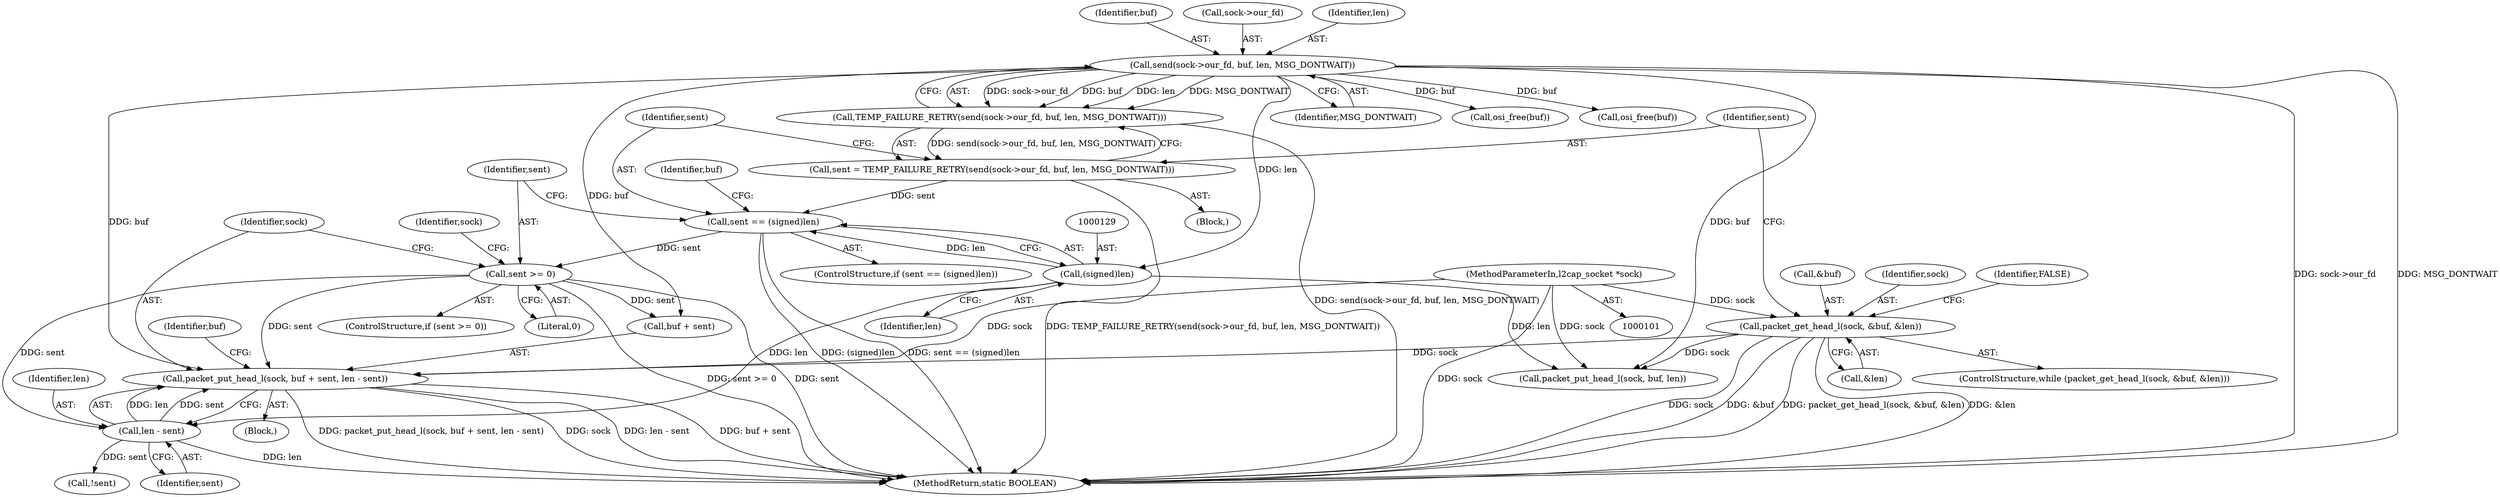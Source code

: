 digraph "0_Android_472271b153c5dc53c28beac55480a8d8434b2d5c_31@pointer" {
"1000139" [label="(Call,packet_put_head_l(sock, buf + sent, len - sent))"];
"1000107" [label="(Call,packet_get_head_l(sock, &buf, &len))"];
"1000102" [label="(MethodParameterIn,l2cap_socket *sock)"];
"1000118" [label="(Call,send(sock->our_fd, buf, len, MSG_DONTWAIT))"];
"1000135" [label="(Call,sent >= 0)"];
"1000126" [label="(Call,sent == (signed)len)"];
"1000115" [label="(Call,sent = TEMP_FAILURE_RETRY(send(sock->our_fd, buf, len, MSG_DONTWAIT)))"];
"1000117" [label="(Call,TEMP_FAILURE_RETRY(send(sock->our_fd, buf, len, MSG_DONTWAIT)))"];
"1000128" [label="(Call,(signed)len)"];
"1000144" [label="(Call,len - sent)"];
"1000138" [label="(Block,)"];
"1000126" [label="(Call,sent == (signed)len)"];
"1000157" [label="(Identifier,sock)"];
"1000124" [label="(Identifier,MSG_DONTWAIT)"];
"1000148" [label="(Identifier,buf)"];
"1000107" [label="(Call,packet_get_head_l(sock, &buf, &len))"];
"1000147" [label="(Call,osi_free(buf))"];
"1000113" [label="(Block,)"];
"1000145" [label="(Identifier,len)"];
"1000132" [label="(Identifier,buf)"];
"1000106" [label="(ControlStructure,while (packet_get_head_l(sock, &buf, &len)))"];
"1000130" [label="(Identifier,len)"];
"1000146" [label="(Identifier,sent)"];
"1000115" [label="(Call,sent = TEMP_FAILURE_RETRY(send(sock->our_fd, buf, len, MSG_DONTWAIT)))"];
"1000140" [label="(Identifier,sock)"];
"1000116" [label="(Identifier,sent)"];
"1000175" [label="(Identifier,FALSE)"];
"1000122" [label="(Identifier,buf)"];
"1000131" [label="(Call,osi_free(buf))"];
"1000176" [label="(MethodReturn,static BOOLEAN)"];
"1000137" [label="(Literal,0)"];
"1000118" [label="(Call,send(sock->our_fd, buf, len, MSG_DONTWAIT))"];
"1000135" [label="(Call,sent >= 0)"];
"1000150" [label="(Call,!sent)"];
"1000156" [label="(Call,packet_put_head_l(sock, buf, len))"];
"1000111" [label="(Call,&len)"];
"1000102" [label="(MethodParameterIn,l2cap_socket *sock)"];
"1000136" [label="(Identifier,sent)"];
"1000144" [label="(Call,len - sent)"];
"1000119" [label="(Call,sock->our_fd)"];
"1000139" [label="(Call,packet_put_head_l(sock, buf + sent, len - sent))"];
"1000117" [label="(Call,TEMP_FAILURE_RETRY(send(sock->our_fd, buf, len, MSG_DONTWAIT)))"];
"1000127" [label="(Identifier,sent)"];
"1000109" [label="(Call,&buf)"];
"1000108" [label="(Identifier,sock)"];
"1000123" [label="(Identifier,len)"];
"1000141" [label="(Call,buf + sent)"];
"1000125" [label="(ControlStructure,if (sent == (signed)len))"];
"1000128" [label="(Call,(signed)len)"];
"1000134" [label="(ControlStructure,if (sent >= 0))"];
"1000139" -> "1000138"  [label="AST: "];
"1000139" -> "1000144"  [label="CFG: "];
"1000140" -> "1000139"  [label="AST: "];
"1000141" -> "1000139"  [label="AST: "];
"1000144" -> "1000139"  [label="AST: "];
"1000148" -> "1000139"  [label="CFG: "];
"1000139" -> "1000176"  [label="DDG: buf + sent"];
"1000139" -> "1000176"  [label="DDG: packet_put_head_l(sock, buf + sent, len - sent)"];
"1000139" -> "1000176"  [label="DDG: sock"];
"1000139" -> "1000176"  [label="DDG: len - sent"];
"1000107" -> "1000139"  [label="DDG: sock"];
"1000102" -> "1000139"  [label="DDG: sock"];
"1000118" -> "1000139"  [label="DDG: buf"];
"1000135" -> "1000139"  [label="DDG: sent"];
"1000144" -> "1000139"  [label="DDG: len"];
"1000144" -> "1000139"  [label="DDG: sent"];
"1000107" -> "1000106"  [label="AST: "];
"1000107" -> "1000111"  [label="CFG: "];
"1000108" -> "1000107"  [label="AST: "];
"1000109" -> "1000107"  [label="AST: "];
"1000111" -> "1000107"  [label="AST: "];
"1000116" -> "1000107"  [label="CFG: "];
"1000175" -> "1000107"  [label="CFG: "];
"1000107" -> "1000176"  [label="DDG: sock"];
"1000107" -> "1000176"  [label="DDG: &buf"];
"1000107" -> "1000176"  [label="DDG: packet_get_head_l(sock, &buf, &len)"];
"1000107" -> "1000176"  [label="DDG: &len"];
"1000102" -> "1000107"  [label="DDG: sock"];
"1000107" -> "1000156"  [label="DDG: sock"];
"1000102" -> "1000101"  [label="AST: "];
"1000102" -> "1000176"  [label="DDG: sock"];
"1000102" -> "1000156"  [label="DDG: sock"];
"1000118" -> "1000117"  [label="AST: "];
"1000118" -> "1000124"  [label="CFG: "];
"1000119" -> "1000118"  [label="AST: "];
"1000122" -> "1000118"  [label="AST: "];
"1000123" -> "1000118"  [label="AST: "];
"1000124" -> "1000118"  [label="AST: "];
"1000117" -> "1000118"  [label="CFG: "];
"1000118" -> "1000176"  [label="DDG: sock->our_fd"];
"1000118" -> "1000176"  [label="DDG: MSG_DONTWAIT"];
"1000118" -> "1000117"  [label="DDG: sock->our_fd"];
"1000118" -> "1000117"  [label="DDG: buf"];
"1000118" -> "1000117"  [label="DDG: len"];
"1000118" -> "1000117"  [label="DDG: MSG_DONTWAIT"];
"1000118" -> "1000128"  [label="DDG: len"];
"1000118" -> "1000131"  [label="DDG: buf"];
"1000118" -> "1000141"  [label="DDG: buf"];
"1000118" -> "1000147"  [label="DDG: buf"];
"1000118" -> "1000156"  [label="DDG: buf"];
"1000135" -> "1000134"  [label="AST: "];
"1000135" -> "1000137"  [label="CFG: "];
"1000136" -> "1000135"  [label="AST: "];
"1000137" -> "1000135"  [label="AST: "];
"1000140" -> "1000135"  [label="CFG: "];
"1000157" -> "1000135"  [label="CFG: "];
"1000135" -> "1000176"  [label="DDG: sent >= 0"];
"1000135" -> "1000176"  [label="DDG: sent"];
"1000126" -> "1000135"  [label="DDG: sent"];
"1000135" -> "1000141"  [label="DDG: sent"];
"1000135" -> "1000144"  [label="DDG: sent"];
"1000126" -> "1000125"  [label="AST: "];
"1000126" -> "1000128"  [label="CFG: "];
"1000127" -> "1000126"  [label="AST: "];
"1000128" -> "1000126"  [label="AST: "];
"1000132" -> "1000126"  [label="CFG: "];
"1000136" -> "1000126"  [label="CFG: "];
"1000126" -> "1000176"  [label="DDG: sent == (signed)len"];
"1000126" -> "1000176"  [label="DDG: (signed)len"];
"1000115" -> "1000126"  [label="DDG: sent"];
"1000128" -> "1000126"  [label="DDG: len"];
"1000115" -> "1000113"  [label="AST: "];
"1000115" -> "1000117"  [label="CFG: "];
"1000116" -> "1000115"  [label="AST: "];
"1000117" -> "1000115"  [label="AST: "];
"1000127" -> "1000115"  [label="CFG: "];
"1000115" -> "1000176"  [label="DDG: TEMP_FAILURE_RETRY(send(sock->our_fd, buf, len, MSG_DONTWAIT))"];
"1000117" -> "1000115"  [label="DDG: send(sock->our_fd, buf, len, MSG_DONTWAIT)"];
"1000117" -> "1000176"  [label="DDG: send(sock->our_fd, buf, len, MSG_DONTWAIT)"];
"1000128" -> "1000130"  [label="CFG: "];
"1000129" -> "1000128"  [label="AST: "];
"1000130" -> "1000128"  [label="AST: "];
"1000128" -> "1000144"  [label="DDG: len"];
"1000128" -> "1000156"  [label="DDG: len"];
"1000144" -> "1000146"  [label="CFG: "];
"1000145" -> "1000144"  [label="AST: "];
"1000146" -> "1000144"  [label="AST: "];
"1000144" -> "1000176"  [label="DDG: len"];
"1000144" -> "1000150"  [label="DDG: sent"];
}
